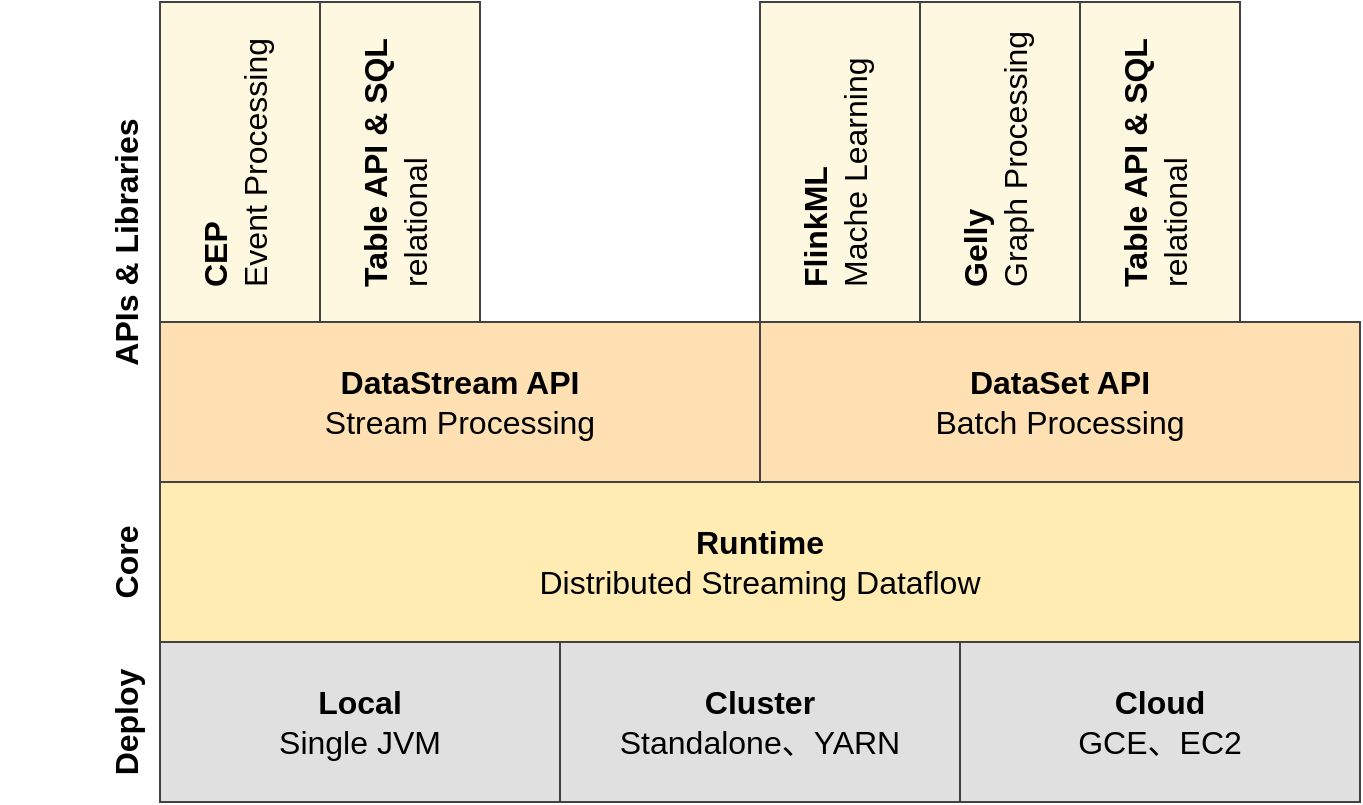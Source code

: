 <mxfile pages="2">
    <diagram name="architecture" id="Hu4KgjX5OJiFHTzWJWlo">
        <mxGraphModel dx="1270" dy="440" grid="1" gridSize="10" guides="1" tooltips="1" connect="1" arrows="1" fold="1" page="1" pageScale="1" pageWidth="827" pageHeight="1169" math="0" shadow="0">
            <root>
                <mxCell id="0"/>
                <mxCell id="1" parent="0"/>
                <mxCell id="UxPkMLwM--X09_IaTNII-1" value="" style="rounded=0;whiteSpace=wrap;html=1;container=1;collapsible=0;recursiveResize=0;strokeColor=none;fillColor=none;fontSize=16;" parent="1" vertex="1">
                    <mxGeometry x="120" y="120" width="680" height="400" as="geometry"/>
                </mxCell>
                <mxCell id="UxPkMLwM--X09_IaTNII-53" value="&lt;b style=&quot;font-size: 16px;&quot;&gt;&lt;font style=&quot;font-size: 16px;&quot;&gt;Deploy&lt;/font&gt;&lt;/b&gt;" style="rounded=0;whiteSpace=wrap;html=1;container=1;collapsible=0;recursiveResize=0;strokeColor=none;labelPosition=center;verticalLabelPosition=middle;align=center;verticalAlign=bottom;direction=east;rotation=-90;spacingBottom=5;fontSize=16;fillColor=none;" parent="UxPkMLwM--X09_IaTNII-1" vertex="1">
                    <mxGeometry y="320" width="80" height="80" as="geometry"/>
                </mxCell>
                <mxCell id="UxPkMLwM--X09_IaTNII-56" value="&lt;font style=&quot;font-size: 16px;&quot;&gt;&lt;b style=&quot;font-size: 16px;&quot;&gt;&lt;font style=&quot;font-size: 16px;&quot;&gt;Local&lt;/font&gt;&lt;/b&gt;&lt;br style=&quot;font-size: 16px;&quot;&gt;&lt;font style=&quot;font-size: 16px;&quot;&gt;Single JVM&lt;/font&gt;&lt;br style=&quot;font-size: 16px;&quot;&gt;&lt;/font&gt;" style="rounded=0;whiteSpace=wrap;html=1;container=1;collapsible=0;recursiveResize=0;fontSize=16;strokeColor=#424242;fillColor=#e0e0e0;" parent="UxPkMLwM--X09_IaTNII-1" vertex="1">
                    <mxGeometry x="80" y="320" width="200" height="80" as="geometry"/>
                </mxCell>
                <mxCell id="UxPkMLwM--X09_IaTNII-61" value="&lt;b style=&quot;border-color: var(--border-color); font-size: 16px;&quot;&gt;DataStream API&lt;br style=&quot;font-size: 16px;&quot;&gt;&lt;/b&gt;&lt;font style=&quot;border-color: var(--border-color); font-size: 16px;&quot;&gt;Stream Processing&lt;/font&gt;" style="rounded=0;whiteSpace=wrap;html=1;container=1;collapsible=0;recursiveResize=0;fontSize=16;strokeColor=#424242;fillColor=#FFE0B2;" parent="UxPkMLwM--X09_IaTNII-1" vertex="1">
                    <mxGeometry x="80" y="160" width="300" height="80" as="geometry"/>
                </mxCell>
                <mxCell id="UxPkMLwM--X09_IaTNII-62" value="&lt;b style=&quot;border-color: var(--border-color); font-size: 16px;&quot;&gt;DataSet API&lt;br style=&quot;border-color: var(--border-color); font-size: 16px;&quot;&gt;&lt;/b&gt;&lt;font style=&quot;border-color: var(--border-color); font-size: 16px;&quot;&gt;Batch Processing&lt;/font&gt;" style="rounded=0;whiteSpace=wrap;html=1;container=1;collapsible=0;recursiveResize=0;fontSize=16;strokeColor=#424242;fillColor=#ffe0b2;" parent="UxPkMLwM--X09_IaTNII-1" vertex="1">
                    <mxGeometry x="380" y="160" width="300" height="80" as="geometry"/>
                </mxCell>
                <mxCell id="UxPkMLwM--X09_IaTNII-68" value="&lt;b style=&quot;font-size: 16px;&quot;&gt;&lt;font style=&quot;font-size: 16px;&quot;&gt;Core&lt;/font&gt;&lt;/b&gt;" style="rounded=0;whiteSpace=wrap;html=1;container=1;collapsible=0;recursiveResize=0;strokeColor=none;labelPosition=center;verticalLabelPosition=middle;align=center;verticalAlign=bottom;direction=east;rotation=-90;spacingBottom=5;fontSize=16;fillColor=none;" parent="UxPkMLwM--X09_IaTNII-1" vertex="1">
                    <mxGeometry y="240" width="80" height="80" as="geometry"/>
                </mxCell>
                <mxCell id="UxPkMLwM--X09_IaTNII-69" value="&lt;b style=&quot;font-size: 16px;&quot;&gt;&lt;font style=&quot;font-size: 16px;&quot;&gt;APIs &amp;amp; Libraries&lt;/font&gt;&lt;/b&gt;" style="rounded=0;whiteSpace=wrap;html=1;container=1;collapsible=0;recursiveResize=0;strokeColor=none;labelPosition=center;verticalLabelPosition=middle;align=center;verticalAlign=bottom;direction=east;rotation=-90;spacingBottom=5;fontSize=16;fillColor=none;" parent="UxPkMLwM--X09_IaTNII-1" vertex="1">
                    <mxGeometry x="-80" y="80" width="240" height="80" as="geometry"/>
                </mxCell>
                <mxCell id="UxPkMLwM--X09_IaTNII-70" value="&lt;font style=&quot;font-size: 16px;&quot;&gt;&lt;span style=&quot;font-size: 16px;&quot;&gt;&lt;b style=&quot;font-size: 16px;&quot;&gt;Cluster&lt;/b&gt;&lt;/span&gt;&lt;br style=&quot;font-size: 16px;&quot;&gt;&lt;font style=&quot;font-size: 16px;&quot;&gt;Standalone、YARN&lt;/font&gt;&lt;br style=&quot;font-size: 16px;&quot;&gt;&lt;/font&gt;" style="rounded=0;whiteSpace=wrap;html=1;container=1;collapsible=0;recursiveResize=0;fontSize=16;strokeColor=#424242;fillColor=#e0e0e0;" parent="UxPkMLwM--X09_IaTNII-1" vertex="1">
                    <mxGeometry x="280" y="320" width="200" height="80" as="geometry"/>
                </mxCell>
                <mxCell id="UxPkMLwM--X09_IaTNII-71" value="&lt;font style=&quot;font-size: 16px;&quot;&gt;&lt;span style=&quot;font-size: 16px;&quot;&gt;&lt;b style=&quot;font-size: 16px;&quot;&gt;Cloud&lt;/b&gt;&lt;/span&gt;&lt;br style=&quot;font-size: 16px;&quot;&gt;&lt;font style=&quot;font-size: 16px;&quot;&gt;GCE、EC2&lt;/font&gt;&lt;br style=&quot;font-size: 16px;&quot;&gt;&lt;/font&gt;" style="rounded=0;whiteSpace=wrap;html=1;container=1;collapsible=0;recursiveResize=0;fontSize=16;strokeColor=#424242;fillColor=#e0e0e0;" parent="UxPkMLwM--X09_IaTNII-1" vertex="1">
                    <mxGeometry x="480" y="320" width="200" height="80" as="geometry"/>
                </mxCell>
                <mxCell id="UxPkMLwM--X09_IaTNII-72" value="&lt;font style=&quot;font-size: 16px;&quot;&gt;&lt;span style=&quot;font-size: 16px;&quot;&gt;&lt;b style=&quot;font-size: 16px;&quot;&gt;Runtime&lt;/b&gt;&lt;/span&gt;&lt;br style=&quot;font-size: 16px;&quot;&gt;&lt;font style=&quot;font-size: 16px;&quot;&gt;Distributed Streaming Dataflow&lt;/font&gt;&lt;br style=&quot;font-size: 16px;&quot;&gt;&lt;/font&gt;" style="rounded=0;whiteSpace=wrap;html=1;container=1;collapsible=0;recursiveResize=0;fontSize=16;strokeColor=#424242;fillColor=#ffecb3;" parent="UxPkMLwM--X09_IaTNII-1" vertex="1">
                    <mxGeometry x="80" y="240" width="600" height="80" as="geometry"/>
                </mxCell>
                <mxCell id="UxPkMLwM--X09_IaTNII-73" value="&lt;b style=&quot;border-color: var(--border-color); text-align: center; font-size: 16px;&quot;&gt;CEP&lt;br style=&quot;border-color: var(--border-color); font-size: 16px;&quot;&gt;&lt;/b&gt;&lt;font style=&quot;border-color: var(--border-color); text-align: center; font-size: 16px;&quot;&gt;Event Processing&lt;/font&gt;" style="rounded=0;whiteSpace=wrap;html=1;container=1;collapsible=0;recursiveResize=0;strokeColor=#424242;labelPosition=center;verticalLabelPosition=middle;align=left;verticalAlign=middle;direction=east;rotation=-90;spacingBottom=5;spacingLeft=15;fontSize=16;fillColor=#fff8e1;labelBackgroundColor=none;" parent="UxPkMLwM--X09_IaTNII-1" vertex="1">
                    <mxGeometry x="40" y="40" width="160" height="80" as="geometry"/>
                </mxCell>
                <mxCell id="UxPkMLwM--X09_IaTNII-74" value="&lt;b style=&quot;border-color: var(--border-color); text-align: center; font-size: 16px;&quot;&gt;Table API &amp;amp; SQL&lt;br style=&quot;border-color: var(--border-color); font-size: 16px;&quot;&gt;&lt;/b&gt;&lt;font style=&quot;border-color: var(--border-color); text-align: center; font-size: 16px;&quot;&gt;relational&lt;/font&gt;" style="rounded=0;whiteSpace=wrap;html=1;container=1;collapsible=0;recursiveResize=0;strokeColor=#424242;labelPosition=center;verticalLabelPosition=middle;align=left;verticalAlign=middle;direction=east;rotation=-90;spacingBottom=5;spacingLeft=15;fontSize=16;fillColor=#fff8e1;labelBackgroundColor=none;" parent="UxPkMLwM--X09_IaTNII-1" vertex="1">
                    <mxGeometry x="120" y="40" width="160" height="80" as="geometry"/>
                </mxCell>
                <mxCell id="UxPkMLwM--X09_IaTNII-75" value="&lt;b style=&quot;border-color: var(--border-color); text-align: center; font-size: 16px;&quot;&gt;FlinkML&lt;br style=&quot;border-color: var(--border-color); font-size: 16px;&quot;&gt;&lt;/b&gt;&lt;font style=&quot;border-color: var(--border-color); text-align: center; font-size: 16px;&quot;&gt;Mache Learning&lt;/font&gt;" style="rounded=0;whiteSpace=wrap;html=1;container=1;collapsible=0;recursiveResize=0;strokeColor=#424242;labelPosition=center;verticalLabelPosition=middle;align=left;verticalAlign=middle;direction=east;rotation=-90;spacingBottom=5;spacingLeft=15;fontSize=16;fillColor=#fff8e1;labelBackgroundColor=none;" parent="UxPkMLwM--X09_IaTNII-1" vertex="1">
                    <mxGeometry x="340" y="40" width="160" height="80" as="geometry"/>
                </mxCell>
                <mxCell id="UxPkMLwM--X09_IaTNII-76" value="&lt;b style=&quot;border-color: var(--border-color); text-align: center; font-size: 16px;&quot;&gt;Gelly&lt;br style=&quot;border-color: var(--border-color); font-size: 16px;&quot;&gt;&lt;/b&gt;&lt;font style=&quot;border-color: var(--border-color); text-align: center; font-size: 16px;&quot;&gt;Graph Processing&lt;/font&gt;" style="rounded=0;whiteSpace=wrap;html=1;container=1;collapsible=0;recursiveResize=0;strokeColor=#424242;labelPosition=center;verticalLabelPosition=middle;align=left;verticalAlign=middle;direction=east;rotation=-90;spacingBottom=5;spacingLeft=15;fontSize=16;fillColor=#fff8e1;labelBackgroundColor=none;" parent="UxPkMLwM--X09_IaTNII-1" vertex="1">
                    <mxGeometry x="420" y="40" width="160" height="80" as="geometry"/>
                </mxCell>
                <mxCell id="UxPkMLwM--X09_IaTNII-77" value="&lt;b style=&quot;border-color: var(--border-color); text-align: center; font-size: 16px;&quot;&gt;Table API &amp;amp; SQL&lt;br style=&quot;border-color: var(--border-color); font-size: 16px;&quot;&gt;&lt;/b&gt;&lt;font style=&quot;border-color: var(--border-color); text-align: center; font-size: 16px;&quot;&gt;relational&lt;/font&gt;" style="rounded=0;whiteSpace=wrap;html=1;container=1;collapsible=0;recursiveResize=0;strokeColor=#424242;labelPosition=center;verticalLabelPosition=middle;align=left;verticalAlign=middle;direction=east;rotation=-90;spacingBottom=5;spacingLeft=15;fontSize=16;fillColor=#fff8e1;labelBackgroundColor=none;" parent="UxPkMLwM--X09_IaTNII-1" vertex="1">
                    <mxGeometry x="500" y="40" width="160" height="80" as="geometry"/>
                </mxCell>
            </root>
        </mxGraphModel>
    </diagram>
    <diagram id="zsXXR-_cYY6dzzFOgdQ8" name="runtime">
        <mxGraphModel dx="1270" dy="440" grid="1" gridSize="10" guides="1" tooltips="1" connect="1" arrows="1" fold="1" page="0" pageScale="1" pageWidth="827" pageHeight="1169" math="0" shadow="0">
            <root>
                <mxCell id="0"/>
                <mxCell id="1" parent="0"/>
                <mxCell id="i7uDv3AEQw69JpaCNWQc-11" style="rounded=0;orthogonalLoop=1;jettySize=auto;html=1;entryX=0;entryY=0.5;entryDx=0;entryDy=0;exitX=0.5;exitY=0;exitDx=0;exitDy=0;strokeWidth=2;" parent="1" source="i7uDv3AEQw69JpaCNWQc-1" target="i7uDv3AEQw69JpaCNWQc-2" edge="1">
                    <mxGeometry relative="1" as="geometry"/>
                </mxCell>
                <mxCell id="i7uDv3AEQw69JpaCNWQc-37" style="edgeStyle=orthogonalEdgeStyle;rounded=0;orthogonalLoop=1;jettySize=auto;html=1;exitX=1;exitY=0.5;exitDx=0;exitDy=0;entryX=0;entryY=0.5;entryDx=0;entryDy=0;strokeWidth=2;" parent="1" source="i7uDv3AEQw69JpaCNWQc-1" target="i7uDv3AEQw69JpaCNWQc-3" edge="1">
                    <mxGeometry relative="1" as="geometry"/>
                </mxCell>
                <mxCell id="i7uDv3AEQw69JpaCNWQc-38" value="③Submit Job" style="edgeLabel;html=1;align=center;verticalAlign=middle;resizable=0;points=[];labelBackgroundColor=none;fontSize=12;" parent="i7uDv3AEQw69JpaCNWQc-37" vertex="1" connectable="0">
                    <mxGeometry x="-0.217" y="-2" relative="1" as="geometry">
                        <mxPoint x="9" y="-17" as="offset"/>
                    </mxGeometry>
                </mxCell>
                <mxCell id="i7uDv3AEQw69JpaCNWQc-1" value="Client" style="rounded=1;whiteSpace=wrap;html=1;arcSize=10;fontSize=20;fillColor=#009688;strokeColor=none;fontColor=#FFFFFF;" parent="1" vertex="1">
                    <mxGeometry x="120" y="225" width="160" height="280" as="geometry"/>
                </mxCell>
                <mxCell id="i7uDv3AEQw69JpaCNWQc-35" style="edgeStyle=orthogonalEdgeStyle;rounded=0;orthogonalLoop=1;jettySize=auto;html=1;entryX=0.5;entryY=0;entryDx=0;entryDy=0;strokeWidth=2;" parent="1" source="i7uDv3AEQw69JpaCNWQc-2" target="i7uDv3AEQw69JpaCNWQc-3" edge="1">
                    <mxGeometry relative="1" as="geometry">
                        <Array as="points">
                            <mxPoint x="590" y="130"/>
                            <mxPoint x="590" y="130"/>
                        </Array>
                    </mxGeometry>
                </mxCell>
                <mxCell id="i7uDv3AEQw69JpaCNWQc-36" value="②Launch AM" style="edgeLabel;html=1;align=center;verticalAlign=middle;resizable=0;points=[];labelBackgroundColor=none;fontSize=12;" parent="i7uDv3AEQw69JpaCNWQc-35" vertex="1" connectable="0">
                    <mxGeometry x="-0.075" y="-1" relative="1" as="geometry">
                        <mxPoint x="-49" y="-7" as="offset"/>
                    </mxGeometry>
                </mxCell>
                <mxCell id="i7uDv3AEQw69JpaCNWQc-45" style="edgeStyle=orthogonalEdgeStyle;rounded=0;orthogonalLoop=1;jettySize=auto;html=1;entryX=0.5;entryY=0;entryDx=0;entryDy=0;strokeWidth=2;" parent="1" source="i7uDv3AEQw69JpaCNWQc-2" target="i7uDv3AEQw69JpaCNWQc-4" edge="1">
                    <mxGeometry relative="1" as="geometry">
                        <Array as="points">
                            <mxPoint x="1010" y="170"/>
                            <mxPoint x="1010" y="170"/>
                        </Array>
                    </mxGeometry>
                </mxCell>
                <mxCell id="i7uDv3AEQw69JpaCNWQc-47" value="⑦Spawn TM" style="edgeLabel;html=1;align=center;verticalAlign=middle;resizable=0;points=[];labelBackgroundColor=none;fontSize=12;" parent="i7uDv3AEQw69JpaCNWQc-45" vertex="1" connectable="0">
                    <mxGeometry x="-0.252" y="2" relative="1" as="geometry">
                        <mxPoint x="128" y="1" as="offset"/>
                    </mxGeometry>
                </mxCell>
                <mxCell id="i7uDv3AEQw69JpaCNWQc-2" value="Cluster Management&lt;br&gt;&lt;font style=&quot;font-size: 16px;&quot;&gt;(Standalone、YARN、Mesos、K8S)&lt;/font&gt;" style="rounded=1;whiteSpace=wrap;html=1;arcSize=10;fontSize=18;fillColor=#2196f3;fontColor=#FFFFFF;strokeColor=none;" parent="1" vertex="1">
                    <mxGeometry x="360" y="40" width="1000" height="80" as="geometry"/>
                </mxCell>
                <mxCell id="i7uDv3AEQw69JpaCNWQc-3" value="ApplicationMaster" style="rounded=1;whiteSpace=wrap;html=1;arcSize=10;container=1;collapsible=0;recursiveResize=0;verticalAlign=top;fontSize=18;fillColor=#ffb74d;fontColor=#FFFFFF;strokeColor=none;" parent="1" vertex="1">
                    <mxGeometry x="360" y="200" width="460" height="330" as="geometry"/>
                </mxCell>
                <mxCell id="i7uDv3AEQw69JpaCNWQc-39" style="edgeStyle=orthogonalEdgeStyle;rounded=0;orthogonalLoop=1;jettySize=auto;html=1;entryX=0;entryY=0.5;entryDx=0;entryDy=0;strokeWidth=2;" parent="i7uDv3AEQw69JpaCNWQc-3" source="i7uDv3AEQw69JpaCNWQc-8" target="i7uDv3AEQw69JpaCNWQc-10" edge="1">
                    <mxGeometry relative="1" as="geometry">
                        <Array as="points">
                            <mxPoint x="150" y="240"/>
                            <mxPoint x="150" y="240"/>
                        </Array>
                    </mxGeometry>
                </mxCell>
                <mxCell id="i7uDv3AEQw69JpaCNWQc-40" value="④SpawnJM" style="edgeLabel;html=1;align=center;verticalAlign=middle;resizable=0;points=[];labelBackgroundColor=none;" parent="i7uDv3AEQw69JpaCNWQc-39" vertex="1" connectable="0">
                    <mxGeometry x="-0.24" relative="1" as="geometry">
                        <mxPoint x="3" y="-10" as="offset"/>
                    </mxGeometry>
                </mxCell>
                <mxCell id="i7uDv3AEQw69JpaCNWQc-8" value="Dispatcher" style="rounded=1;whiteSpace=wrap;html=1;arcSize=10;fontSize=16;fillColor=#FF9800;fontColor=#FFFFFF;strokeColor=none;" parent="i7uDv3AEQw69JpaCNWQc-3" vertex="1">
                    <mxGeometry x="10" y="40" width="100" height="270" as="geometry"/>
                </mxCell>
                <mxCell id="i7uDv3AEQw69JpaCNWQc-9" value="ResourceManager" style="rounded=1;whiteSpace=wrap;html=1;arcSize=10;fontSize=16;fillColor=#ff9800;fontColor=#FFFFFF;strokeColor=none;" parent="i7uDv3AEQw69JpaCNWQc-3" vertex="1">
                    <mxGeometry x="190" y="40" width="250" height="80" as="geometry"/>
                </mxCell>
                <mxCell id="i7uDv3AEQw69JpaCNWQc-41" style="edgeStyle=orthogonalEdgeStyle;rounded=0;orthogonalLoop=1;jettySize=auto;html=1;exitX=0.5;exitY=0;exitDx=0;exitDy=0;entryX=0.5;entryY=1;entryDx=0;entryDy=0;strokeWidth=2;" parent="i7uDv3AEQw69JpaCNWQc-3" source="i7uDv3AEQw69JpaCNWQc-10" target="i7uDv3AEQw69JpaCNWQc-9" edge="1">
                    <mxGeometry relative="1" as="geometry"/>
                </mxCell>
                <mxCell id="i7uDv3AEQw69JpaCNWQc-42" value="⑤Request Slot" style="edgeLabel;html=1;align=center;verticalAlign=middle;resizable=0;points=[];labelBackgroundColor=none;" parent="i7uDv3AEQw69JpaCNWQc-41" vertex="1" connectable="0">
                    <mxGeometry y="-2" relative="1" as="geometry">
                        <mxPoint x="43" as="offset"/>
                    </mxGeometry>
                </mxCell>
                <mxCell id="i7uDv3AEQw69JpaCNWQc-10" value="JobManager" style="rounded=1;whiteSpace=wrap;html=1;arcSize=10;container=1;collapsible=0;recursiveResize=0;fontSize=16;verticalAlign=top;fillColor=#FF9800;fontColor=#FFFFFF;strokeColor=none;" parent="i7uDv3AEQw69JpaCNWQc-3" vertex="1">
                    <mxGeometry x="190" y="170" width="250" height="140" as="geometry"/>
                </mxCell>
                <mxCell id="i7uDv3AEQw69JpaCNWQc-14" value="JobGraph" style="rounded=1;whiteSpace=wrap;html=1;arcSize=10;container=1;collapsible=0;recursiveResize=0;fontSize=14;verticalAlign=top;fillColor=none;fontColor=#FFFFFF;dashed=1;dashPattern=12 12;" parent="i7uDv3AEQw69JpaCNWQc-10" vertex="1">
                    <mxGeometry x="20" y="50" width="210" height="70" as="geometry"/>
                </mxCell>
                <mxCell id="i7uDv3AEQw69JpaCNWQc-15" value="" style="points=[[0.145,0.145,0],[0.5,0,0],[0.855,0.145,0],[1,0.5,0],[0.855,0.855,0],[0.5,1,0],[0.145,0.855,0],[0,0.5,0]];shape=mxgraph.bpmn.event;html=1;verticalLabelPosition=bottom;labelBackgroundColor=#ffffff;verticalAlign=top;align=center;perimeter=ellipsePerimeter;outlineConnect=0;aspect=fixed;outline=standard;symbol=general;fillColor=#bdbdbd;" parent="i7uDv3AEQw69JpaCNWQc-14" vertex="1">
                    <mxGeometry x="30" y="36" width="25" height="25" as="geometry"/>
                </mxCell>
                <mxCell id="i7uDv3AEQw69JpaCNWQc-16" value="" style="points=[[0.25,0,0],[0.5,0,0],[0.75,0,0],[1,0.25,0],[1,0.5,0],[1,0.75,0],[0.75,1,0],[0.5,1,0],[0.25,1,0],[0,0.75,0],[0,0.5,0],[0,0.25,0]];shape=mxgraph.bpmn.task;whiteSpace=wrap;rectStyle=rounded;size=10;html=1;container=1;expand=0;collapsible=0;taskMarker=abstract;fillColor=#bdbdbd;" parent="i7uDv3AEQw69JpaCNWQc-14" vertex="1">
                    <mxGeometry x="80" y="36" width="50" height="25" as="geometry"/>
                </mxCell>
                <mxCell id="i7uDv3AEQw69JpaCNWQc-17" value="" style="points=[[0.145,0.145,0],[0.5,0,0],[0.855,0.145,0],[1,0.5,0],[0.855,0.855,0],[0.5,1,0],[0.145,0.855,0],[0,0.5,0]];shape=mxgraph.bpmn.event;html=1;verticalLabelPosition=bottom;labelBackgroundColor=#ffffff;verticalAlign=top;align=center;perimeter=ellipsePerimeter;outlineConnect=0;aspect=fixed;outline=end;symbol=terminate2;fillColor=#bdbdbd;" parent="i7uDv3AEQw69JpaCNWQc-14" vertex="1">
                    <mxGeometry x="160" y="35.5" width="25" height="25" as="geometry"/>
                </mxCell>
                <mxCell id="i7uDv3AEQw69JpaCNWQc-18" style="edgeStyle=orthogonalEdgeStyle;rounded=0;orthogonalLoop=1;jettySize=auto;html=1;entryX=0;entryY=0.5;entryDx=0;entryDy=0;entryPerimeter=0;" parent="i7uDv3AEQw69JpaCNWQc-14" source="i7uDv3AEQw69JpaCNWQc-15" target="i7uDv3AEQw69JpaCNWQc-16" edge="1">
                    <mxGeometry relative="1" as="geometry"/>
                </mxCell>
                <mxCell id="i7uDv3AEQw69JpaCNWQc-19" style="edgeStyle=orthogonalEdgeStyle;rounded=0;orthogonalLoop=1;jettySize=auto;html=1;entryX=0;entryY=0.5;entryDx=0;entryDy=0;entryPerimeter=0;" parent="i7uDv3AEQw69JpaCNWQc-14" source="i7uDv3AEQw69JpaCNWQc-16" target="i7uDv3AEQw69JpaCNWQc-17" edge="1">
                    <mxGeometry relative="1" as="geometry"/>
                </mxCell>
                <mxCell id="i7uDv3AEQw69JpaCNWQc-30" style="edgeStyle=orthogonalEdgeStyle;rounded=0;orthogonalLoop=1;jettySize=auto;html=1;exitX=1;exitY=0.5;exitDx=0;exitDy=0;entryX=0;entryY=0.5;entryDx=0;entryDy=0;startArrow=classic;startFill=1;strokeWidth=2;" parent="1" source="i7uDv3AEQw69JpaCNWQc-4" target="i7uDv3AEQw69JpaCNWQc-24" edge="1">
                    <mxGeometry relative="1" as="geometry"/>
                </mxCell>
                <mxCell id="i7uDv3AEQw69JpaCNWQc-56" value="Shuffle" style="edgeLabel;html=1;align=center;verticalAlign=middle;resizable=0;points=[];labelBackgroundColor=none;fontSize=12;" parent="i7uDv3AEQw69JpaCNWQc-30" vertex="1" connectable="0">
                    <mxGeometry x="-0.121" relative="1" as="geometry">
                        <mxPoint x="4" y="-15" as="offset"/>
                    </mxGeometry>
                </mxCell>
                <mxCell id="i7uDv3AEQw69JpaCNWQc-50" style="edgeStyle=orthogonalEdgeStyle;rounded=0;orthogonalLoop=1;jettySize=auto;html=1;strokeWidth=2;" parent="1" source="i7uDv3AEQw69JpaCNWQc-4" target="i7uDv3AEQw69JpaCNWQc-10" edge="1">
                    <mxGeometry relative="1" as="geometry">
                        <Array as="points">
                            <mxPoint x="880" y="440"/>
                            <mxPoint x="880" y="440"/>
                        </Array>
                    </mxGeometry>
                </mxCell>
                <mxCell id="i7uDv3AEQw69JpaCNWQc-51" value="⑨Offer Slot" style="edgeLabel;html=1;align=center;verticalAlign=middle;resizable=0;points=[];labelBackgroundColor=none;fontSize=12;" parent="i7uDv3AEQw69JpaCNWQc-50" vertex="1" connectable="0">
                    <mxGeometry x="0.545" relative="1" as="geometry">
                        <mxPoint x="35" y="-10" as="offset"/>
                    </mxGeometry>
                </mxCell>
                <mxCell id="i7uDv3AEQw69JpaCNWQc-4" value="TaskManager" style="rounded=1;whiteSpace=wrap;html=1;arcSize=10;container=1;collapsible=0;recursiveResize=0;verticalAlign=top;fontSize=18;fillColor=#FFB74D;fontColor=#FFFFFF;strokeColor=none;" parent="1" vertex="1">
                    <mxGeometry x="910" y="200" width="200" height="330" as="geometry"/>
                </mxCell>
                <mxCell id="i7uDv3AEQw69JpaCNWQc-23" value="StateBackend&lt;br&gt;&lt;font style=&quot;font-size: 16px;&quot;&gt;(Heap、Rocksdb)&lt;/font&gt;" style="rounded=1;whiteSpace=wrap;html=1;arcSize=10;container=1;collapsible=0;recursiveResize=0;verticalAlign=middle;fontSize=18;fillColor=#FF9800;fontColor=#FFFFFF;strokeColor=none;" parent="i7uDv3AEQw69JpaCNWQc-4" vertex="1">
                    <mxGeometry x="20" y="200" width="160" height="85" as="geometry"/>
                </mxCell>
                <mxCell id="i7uDv3AEQw69JpaCNWQc-20" value="" style="rounded=0;whiteSpace=wrap;html=1;fillColor=#f57c00;" parent="i7uDv3AEQw69JpaCNWQc-4" vertex="1">
                    <mxGeometry x="30" y="80" width="120" height="60" as="geometry"/>
                </mxCell>
                <mxCell id="i7uDv3AEQw69JpaCNWQc-21" value="" style="rounded=0;whiteSpace=wrap;html=1;fillColor=#f57c00;" parent="i7uDv3AEQw69JpaCNWQc-4" vertex="1">
                    <mxGeometry x="40" y="70" width="120" height="60" as="geometry"/>
                </mxCell>
                <mxCell id="i7uDv3AEQw69JpaCNWQc-22" value="Tasks" style="rounded=0;whiteSpace=wrap;html=1;fontSize=16;fillColor=#f57c00;fontColor=#FFFFFF;" parent="i7uDv3AEQw69JpaCNWQc-4" vertex="1">
                    <mxGeometry x="50" y="60" width="120" height="60" as="geometry"/>
                </mxCell>
                <mxCell id="i7uDv3AEQw69JpaCNWQc-24" value="TaskManager" style="rounded=1;whiteSpace=wrap;html=1;arcSize=10;container=1;collapsible=0;recursiveResize=0;verticalAlign=top;fontSize=18;fillColor=#FFB74D;fontColor=#FFFFFF;strokeColor=none;" parent="1" vertex="1">
                    <mxGeometry x="1160" y="200" width="200" height="330" as="geometry"/>
                </mxCell>
                <mxCell id="i7uDv3AEQw69JpaCNWQc-25" value="StateBackend&lt;br&gt;&lt;font style=&quot;font-size: 16px;&quot;&gt;(Heap、Rocksdb)&lt;/font&gt;" style="rounded=1;whiteSpace=wrap;html=1;arcSize=10;container=1;collapsible=0;recursiveResize=0;verticalAlign=middle;fontSize=18;fillColor=#FF9800;fontColor=#FFFFFF;strokeColor=none;" parent="i7uDv3AEQw69JpaCNWQc-24" vertex="1">
                    <mxGeometry x="20" y="200" width="160" height="85" as="geometry"/>
                </mxCell>
                <mxCell id="i7uDv3AEQw69JpaCNWQc-26" value="" style="rounded=0;whiteSpace=wrap;html=1;fillColor=#f57c00;" parent="i7uDv3AEQw69JpaCNWQc-24" vertex="1">
                    <mxGeometry x="30" y="80" width="120" height="60" as="geometry"/>
                </mxCell>
                <mxCell id="i7uDv3AEQw69JpaCNWQc-27" value="" style="rounded=0;whiteSpace=wrap;html=1;fillColor=#f57c00;" parent="i7uDv3AEQw69JpaCNWQc-24" vertex="1">
                    <mxGeometry x="40" y="70" width="120" height="60" as="geometry"/>
                </mxCell>
                <mxCell id="i7uDv3AEQw69JpaCNWQc-28" value="Tasks" style="rounded=0;whiteSpace=wrap;html=1;fontSize=16;fillColor=#f57c00;fontColor=#FFFFFF;" parent="i7uDv3AEQw69JpaCNWQc-24" vertex="1">
                    <mxGeometry x="50" y="60" width="120" height="60" as="geometry"/>
                </mxCell>
                <mxCell id="i7uDv3AEQw69JpaCNWQc-29" value="Storage&lt;br&gt;&lt;font style=&quot;font-size: 16px;&quot;&gt;(Zookeeper、FileSystem、Rocksdb)&lt;/font&gt;" style="rounded=1;whiteSpace=wrap;html=1;arcSize=10;fontSize=18;fillColor=#757575;fontColor=#FFFFFF;strokeColor=none;" parent="1" vertex="1">
                    <mxGeometry x="360" y="600" width="1000" height="80" as="geometry"/>
                </mxCell>
                <mxCell id="i7uDv3AEQw69JpaCNWQc-31" style="edgeStyle=orthogonalEdgeStyle;rounded=0;orthogonalLoop=1;jettySize=auto;html=1;exitX=0.5;exitY=1;exitDx=0;exitDy=0;startArrow=classic;startFill=1;strokeWidth=2;" parent="1" source="i7uDv3AEQw69JpaCNWQc-10" target="i7uDv3AEQw69JpaCNWQc-29" edge="1">
                    <mxGeometry relative="1" as="geometry">
                        <Array as="points">
                            <mxPoint x="675" y="590"/>
                            <mxPoint x="675" y="590"/>
                        </Array>
                    </mxGeometry>
                </mxCell>
                <mxCell id="i7uDv3AEQw69JpaCNWQc-54" value="Meta" style="edgeLabel;html=1;align=center;verticalAlign=middle;resizable=0;points=[];labelBackgroundColor=none;fontSize=12;" parent="i7uDv3AEQw69JpaCNWQc-31" vertex="1" connectable="0">
                    <mxGeometry x="-0.14" relative="1" as="geometry">
                        <mxPoint x="25" y="11" as="offset"/>
                    </mxGeometry>
                </mxCell>
                <mxCell id="i7uDv3AEQw69JpaCNWQc-32" style="edgeStyle=orthogonalEdgeStyle;rounded=0;orthogonalLoop=1;jettySize=auto;html=1;exitX=0.5;exitY=1;exitDx=0;exitDy=0;startArrow=classic;startFill=1;strokeWidth=2;" parent="1" source="i7uDv3AEQw69JpaCNWQc-23" target="i7uDv3AEQw69JpaCNWQc-29" edge="1">
                    <mxGeometry relative="1" as="geometry">
                        <mxPoint x="1070" y="485" as="sourcePoint"/>
                        <mxPoint x="1050" y="610" as="targetPoint"/>
                        <Array as="points">
                            <mxPoint x="1010" y="600"/>
                            <mxPoint x="1010" y="600"/>
                        </Array>
                    </mxGeometry>
                </mxCell>
                <mxCell id="i7uDv3AEQw69JpaCNWQc-33" style="edgeStyle=orthogonalEdgeStyle;rounded=0;orthogonalLoop=1;jettySize=auto;html=1;exitX=0.5;exitY=1;exitDx=0;exitDy=0;startArrow=classic;startFill=1;strokeWidth=2;" parent="1" source="i7uDv3AEQw69JpaCNWQc-25" target="i7uDv3AEQw69JpaCNWQc-29" edge="1">
                    <mxGeometry relative="1" as="geometry">
                        <Array as="points">
                            <mxPoint x="1260" y="590"/>
                            <mxPoint x="1260" y="590"/>
                        </Array>
                    </mxGeometry>
                </mxCell>
                <mxCell id="i7uDv3AEQw69JpaCNWQc-43" style="edgeStyle=orthogonalEdgeStyle;rounded=0;orthogonalLoop=1;jettySize=auto;html=1;exitX=0.5;exitY=0;exitDx=0;exitDy=0;strokeWidth=2;" parent="1" source="i7uDv3AEQw69JpaCNWQc-9" target="i7uDv3AEQw69JpaCNWQc-2" edge="1">
                    <mxGeometry relative="1" as="geometry">
                        <Array as="points">
                            <mxPoint x="675" y="140"/>
                            <mxPoint x="675" y="140"/>
                        </Array>
                    </mxGeometry>
                </mxCell>
                <mxCell id="i7uDv3AEQw69JpaCNWQc-44" value="⑥Allocate Resource" style="edgeLabel;html=1;align=center;verticalAlign=middle;resizable=0;points=[];labelBackgroundColor=none;fontSize=12;" parent="i7uDv3AEQw69JpaCNWQc-43" vertex="1" connectable="0">
                    <mxGeometry x="0.461" y="-2" relative="1" as="geometry">
                        <mxPoint x="63" as="offset"/>
                    </mxGeometry>
                </mxCell>
                <mxCell id="i7uDv3AEQw69JpaCNWQc-46" style="edgeStyle=orthogonalEdgeStyle;rounded=0;orthogonalLoop=1;jettySize=auto;html=1;entryX=0.5;entryY=0;entryDx=0;entryDy=0;strokeWidth=2;" parent="1" source="i7uDv3AEQw69JpaCNWQc-2" target="i7uDv3AEQw69JpaCNWQc-24" edge="1">
                    <mxGeometry relative="1" as="geometry">
                        <mxPoint x="1000" y="130" as="sourcePoint"/>
                        <mxPoint x="1000" y="210" as="targetPoint"/>
                        <Array as="points">
                            <mxPoint x="1260" y="130"/>
                            <mxPoint x="1260" y="130"/>
                        </Array>
                    </mxGeometry>
                </mxCell>
                <mxCell id="i7uDv3AEQw69JpaCNWQc-48" style="edgeStyle=orthogonalEdgeStyle;rounded=0;orthogonalLoop=1;jettySize=auto;html=1;exitX=1;exitY=0.5;exitDx=0;exitDy=0;strokeWidth=2;" parent="1" source="i7uDv3AEQw69JpaCNWQc-9" target="i7uDv3AEQw69JpaCNWQc-4" edge="1">
                    <mxGeometry relative="1" as="geometry">
                        <Array as="points">
                            <mxPoint x="870" y="280"/>
                            <mxPoint x="870" y="280"/>
                        </Array>
                    </mxGeometry>
                </mxCell>
                <mxCell id="i7uDv3AEQw69JpaCNWQc-49" value="⑧Request Slot" style="edgeLabel;html=1;align=center;verticalAlign=middle;resizable=0;points=[];labelBackgroundColor=none;fontSize=12;" parent="i7uDv3AEQw69JpaCNWQc-48" vertex="1" connectable="0">
                    <mxGeometry x="-0.011" y="1" relative="1" as="geometry">
                        <mxPoint x="9" y="-12" as="offset"/>
                    </mxGeometry>
                </mxCell>
                <mxCell id="i7uDv3AEQw69JpaCNWQc-52" style="edgeStyle=orthogonalEdgeStyle;rounded=0;orthogonalLoop=1;jettySize=auto;html=1;strokeWidth=2;" parent="1" source="i7uDv3AEQw69JpaCNWQc-10" target="i7uDv3AEQw69JpaCNWQc-4" edge="1">
                    <mxGeometry relative="1" as="geometry">
                        <Array as="points">
                            <mxPoint x="820" y="480"/>
                            <mxPoint x="820" y="480"/>
                        </Array>
                    </mxGeometry>
                </mxCell>
                <mxCell id="i7uDv3AEQw69JpaCNWQc-53" value="⑩Submit Task" style="edgeLabel;html=1;align=center;verticalAlign=middle;resizable=0;points=[];labelBackgroundColor=none;fontSize=12;" parent="i7uDv3AEQw69JpaCNWQc-52" vertex="1" connectable="0">
                    <mxGeometry x="-0.2" y="-1" relative="1" as="geometry">
                        <mxPoint x="18" y="-12" as="offset"/>
                    </mxGeometry>
                </mxCell>
                <mxCell id="i7uDv3AEQw69JpaCNWQc-55" value="Snapshot / Recovery" style="text;html=1;align=center;verticalAlign=middle;resizable=0;points=[];autosize=1;strokeColor=none;fillColor=none;fontSize=12;" parent="1" vertex="1">
                    <mxGeometry x="1060" y="560" width="130" height="30" as="geometry"/>
                </mxCell>
                <mxCell id="y5PryLcH46Af4NY7JK8J-1" value="&lt;span style=&quot;font-size: 16px;&quot;&gt;①Submit App&lt;/span&gt;" style="edgeLabel;html=1;align=center;verticalAlign=middle;resizable=0;points=[];labelBackgroundColor=none;fontSize=12;rotation=-45;" vertex="1" connectable="0" parent="1">
                    <mxGeometry x="260" y="150" as="geometry"/>
                </mxCell>
            </root>
        </mxGraphModel>
    </diagram>
</mxfile>